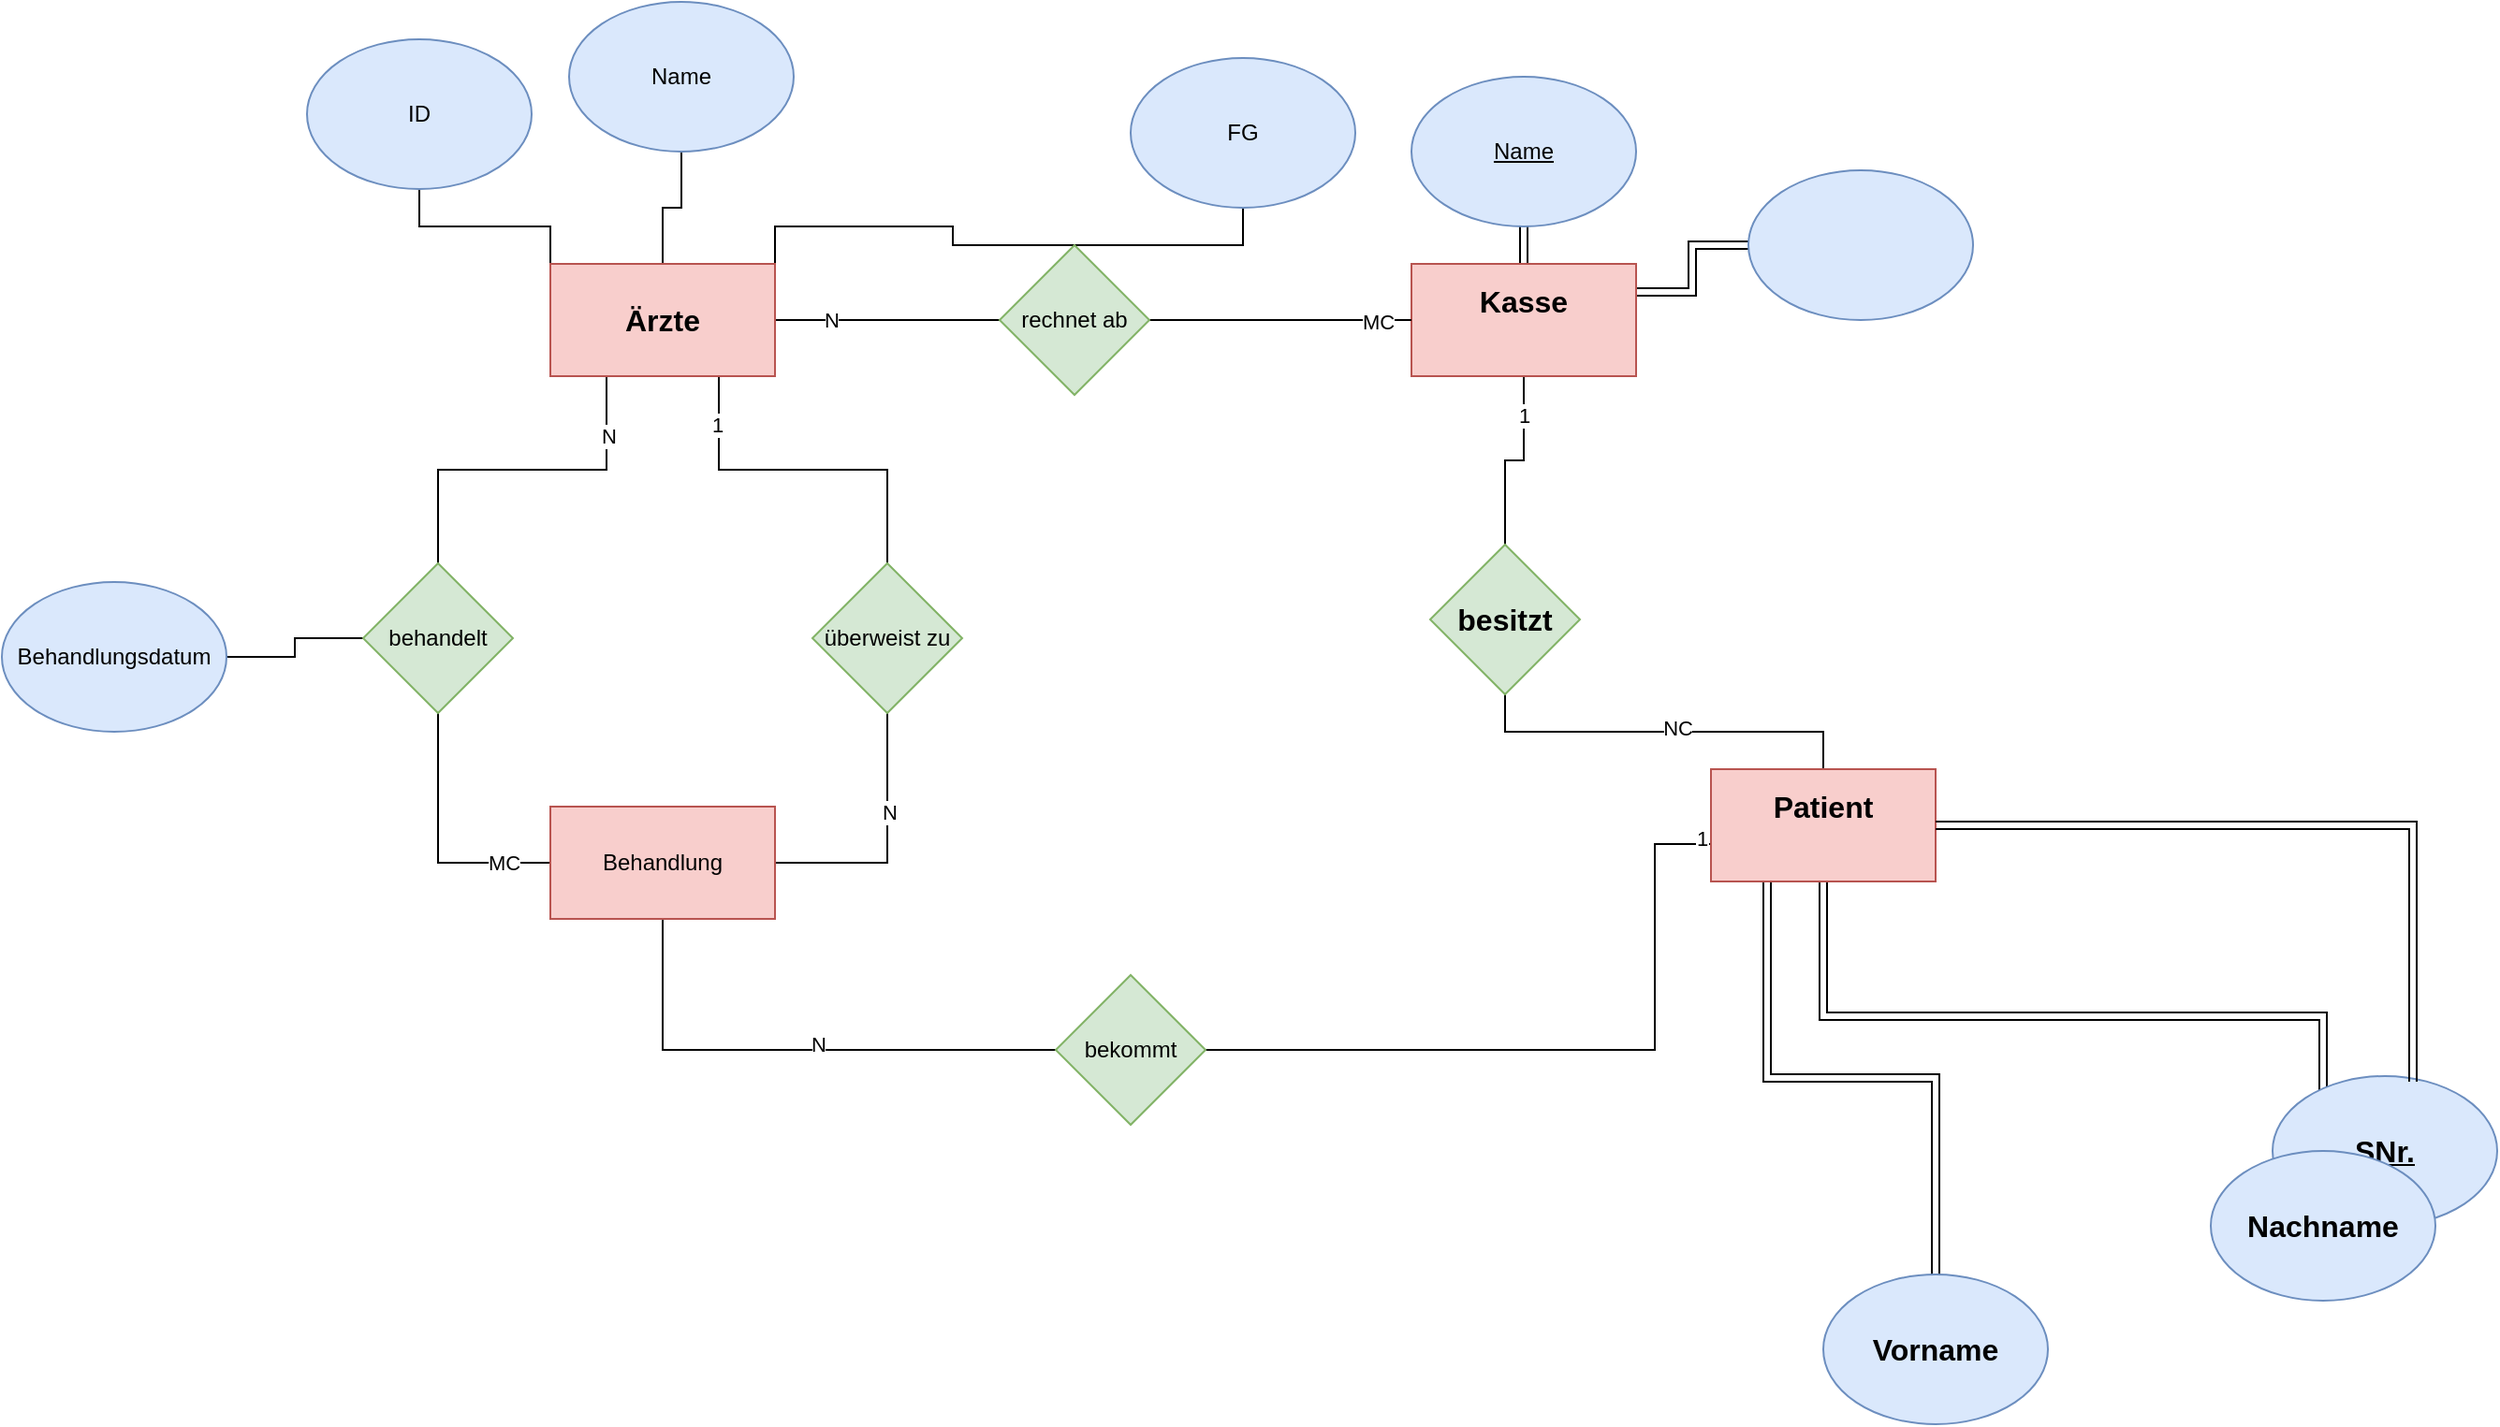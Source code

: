 <mxfile version="24.2.7" type="github">
  <diagram name="Seite-1" id="rA2RBIuoGBYq2s0txEz-">
    <mxGraphModel dx="2190" dy="2093" grid="1" gridSize="10" guides="1" tooltips="1" connect="1" arrows="1" fold="1" page="1" pageScale="1" pageWidth="827" pageHeight="1169" math="0" shadow="0">
      <root>
        <mxCell id="0" />
        <mxCell id="1" parent="0" />
        <mxCell id="t1AcQNOCf8qGVLQo8wgn-10" style="edgeStyle=orthogonalEdgeStyle;rounded=0;orthogonalLoop=1;jettySize=auto;html=1;exitX=0.5;exitY=1;exitDx=0;exitDy=0;endArrow=none;endFill=0;" parent="1" source="t1AcQNOCf8qGVLQo8wgn-11" target="t1AcQNOCf8qGVLQo8wgn-3" edge="1">
          <mxGeometry relative="1" as="geometry" />
        </mxCell>
        <mxCell id="haU4K3w-V6W9Fqou2Yd8-4" value="NC" style="edgeLabel;html=1;align=center;verticalAlign=middle;resizable=0;points=[];" vertex="1" connectable="0" parent="t1AcQNOCf8qGVLQo8wgn-10">
          <mxGeometry x="0.065" y="2" relative="1" as="geometry">
            <mxPoint as="offset" />
          </mxGeometry>
        </mxCell>
        <mxCell id="t1AcQNOCf8qGVLQo8wgn-19" style="edgeStyle=orthogonalEdgeStyle;rounded=0;orthogonalLoop=1;jettySize=auto;html=1;exitX=0.5;exitY=0;exitDx=0;exitDy=0;entryX=0.5;entryY=1;entryDx=0;entryDy=0;shape=link;" parent="1" source="t1AcQNOCf8qGVLQo8wgn-1" target="t1AcQNOCf8qGVLQo8wgn-18" edge="1">
          <mxGeometry relative="1" as="geometry" />
        </mxCell>
        <mxCell id="t1AcQNOCf8qGVLQo8wgn-21" style="edgeStyle=orthogonalEdgeStyle;rounded=0;orthogonalLoop=1;jettySize=auto;html=1;exitX=0;exitY=0.5;exitDx=0;exitDy=0;endArrow=none;endFill=0;" parent="1" source="t1AcQNOCf8qGVLQo8wgn-22" target="t1AcQNOCf8qGVLQo8wgn-2" edge="1">
          <mxGeometry relative="1" as="geometry" />
        </mxCell>
        <mxCell id="t1AcQNOCf8qGVLQo8wgn-27" style="edgeStyle=orthogonalEdgeStyle;rounded=0;orthogonalLoop=1;jettySize=auto;html=1;exitX=1;exitY=0.25;exitDx=0;exitDy=0;endArrow=none;endFill=0;shape=link;" parent="1" source="t1AcQNOCf8qGVLQo8wgn-1" target="t1AcQNOCf8qGVLQo8wgn-17" edge="1">
          <mxGeometry relative="1" as="geometry" />
        </mxCell>
        <mxCell id="haU4K3w-V6W9Fqou2Yd8-3" style="edgeStyle=orthogonalEdgeStyle;rounded=0;orthogonalLoop=1;jettySize=auto;html=1;exitX=0.5;exitY=1;exitDx=0;exitDy=0;entryX=0.5;entryY=0;entryDx=0;entryDy=0;endArrow=none;endFill=0;" edge="1" parent="1" source="t1AcQNOCf8qGVLQo8wgn-1" target="t1AcQNOCf8qGVLQo8wgn-11">
          <mxGeometry relative="1" as="geometry" />
        </mxCell>
        <mxCell id="haU4K3w-V6W9Fqou2Yd8-5" value="1" style="edgeLabel;html=1;align=center;verticalAlign=middle;resizable=0;points=[];" vertex="1" connectable="0" parent="haU4K3w-V6W9Fqou2Yd8-3">
          <mxGeometry x="-0.594" relative="1" as="geometry">
            <mxPoint as="offset" />
          </mxGeometry>
        </mxCell>
        <mxCell id="t1AcQNOCf8qGVLQo8wgn-1" value="Kasse&lt;div style=&quot;font-size: 16px;&quot;&gt;&lt;br style=&quot;font-size: 16px;&quot;&gt;&lt;/div&gt;" style="rounded=0;whiteSpace=wrap;html=1;fillColor=#f8cecc;strokeColor=#b85450;fontSize=16;fontStyle=1" parent="1" vertex="1">
          <mxGeometry x="280" y="110" width="120" height="60" as="geometry" />
        </mxCell>
        <mxCell id="t1AcQNOCf8qGVLQo8wgn-39" style="edgeStyle=orthogonalEdgeStyle;rounded=0;orthogonalLoop=1;jettySize=auto;html=1;exitX=0;exitY=0;exitDx=0;exitDy=0;endArrow=none;endFill=0;" parent="1" source="t1AcQNOCf8qGVLQo8wgn-2" target="t1AcQNOCf8qGVLQo8wgn-35" edge="1">
          <mxGeometry relative="1" as="geometry" />
        </mxCell>
        <mxCell id="t1AcQNOCf8qGVLQo8wgn-40" style="edgeStyle=orthogonalEdgeStyle;rounded=0;orthogonalLoop=1;jettySize=auto;html=1;exitX=0.5;exitY=0;exitDx=0;exitDy=0;entryX=0.5;entryY=1;entryDx=0;entryDy=0;endArrow=none;endFill=0;" parent="1" source="t1AcQNOCf8qGVLQo8wgn-2" target="t1AcQNOCf8qGVLQo8wgn-36" edge="1">
          <mxGeometry relative="1" as="geometry" />
        </mxCell>
        <mxCell id="t1AcQNOCf8qGVLQo8wgn-41" style="edgeStyle=orthogonalEdgeStyle;rounded=0;orthogonalLoop=1;jettySize=auto;html=1;exitX=1;exitY=0;exitDx=0;exitDy=0;endArrow=none;endFill=0;" parent="1" source="t1AcQNOCf8qGVLQo8wgn-2" target="t1AcQNOCf8qGVLQo8wgn-37" edge="1">
          <mxGeometry relative="1" as="geometry" />
        </mxCell>
        <mxCell id="haU4K3w-V6W9Fqou2Yd8-9" style="edgeStyle=orthogonalEdgeStyle;rounded=0;orthogonalLoop=1;jettySize=auto;html=1;exitX=0.25;exitY=1;exitDx=0;exitDy=0;entryX=0.5;entryY=0;entryDx=0;entryDy=0;endArrow=none;endFill=0;" edge="1" parent="1" source="t1AcQNOCf8qGVLQo8wgn-2" target="t1AcQNOCf8qGVLQo8wgn-31">
          <mxGeometry relative="1" as="geometry" />
        </mxCell>
        <mxCell id="haU4K3w-V6W9Fqou2Yd8-17" value="N" style="edgeLabel;html=1;align=center;verticalAlign=middle;resizable=0;points=[];fontFamily=Helvetica;fontSize=11;fontColor=default;labelBackgroundColor=default;" vertex="1" connectable="0" parent="haU4K3w-V6W9Fqou2Yd8-9">
          <mxGeometry x="-0.671" y="1" relative="1" as="geometry">
            <mxPoint as="offset" />
          </mxGeometry>
        </mxCell>
        <mxCell id="haU4K3w-V6W9Fqou2Yd8-11" style="edgeStyle=orthogonalEdgeStyle;rounded=0;orthogonalLoop=1;jettySize=auto;html=1;exitX=0.75;exitY=1;exitDx=0;exitDy=0;entryX=0.5;entryY=0;entryDx=0;entryDy=0;endArrow=none;endFill=0;" edge="1" parent="1" source="t1AcQNOCf8qGVLQo8wgn-2" target="t1AcQNOCf8qGVLQo8wgn-29">
          <mxGeometry relative="1" as="geometry" />
        </mxCell>
        <mxCell id="haU4K3w-V6W9Fqou2Yd8-15" value="1" style="edgeLabel;html=1;align=center;verticalAlign=middle;resizable=0;points=[];fontFamily=Helvetica;fontSize=11;fontColor=default;labelBackgroundColor=default;" vertex="1" connectable="0" parent="haU4K3w-V6W9Fqou2Yd8-11">
          <mxGeometry x="-0.731" y="-1" relative="1" as="geometry">
            <mxPoint as="offset" />
          </mxGeometry>
        </mxCell>
        <mxCell id="t1AcQNOCf8qGVLQo8wgn-2" value="Ärzte" style="rounded=0;whiteSpace=wrap;html=1;fillColor=#f8cecc;strokeColor=#b85450;fontSize=16;fontStyle=1" parent="1" vertex="1">
          <mxGeometry x="-180" y="110" width="120" height="60" as="geometry" />
        </mxCell>
        <mxCell id="t1AcQNOCf8qGVLQo8wgn-7" style="edgeStyle=orthogonalEdgeStyle;rounded=0;orthogonalLoop=1;jettySize=auto;html=1;exitX=0.5;exitY=1;exitDx=0;exitDy=0;fontSize=16;fontStyle=1;endArrow=none;endFill=0;shape=link;" parent="1" source="t1AcQNOCf8qGVLQo8wgn-3" target="t1AcQNOCf8qGVLQo8wgn-6" edge="1">
          <mxGeometry relative="1" as="geometry" />
        </mxCell>
        <mxCell id="haU4K3w-V6W9Fqou2Yd8-1" style="edgeStyle=orthogonalEdgeStyle;rounded=0;orthogonalLoop=1;jettySize=auto;html=1;exitX=0;exitY=1;exitDx=0;exitDy=0;entryX=1;entryY=0.5;entryDx=0;entryDy=0;endArrow=none;endFill=0;" edge="1" parent="1" source="t1AcQNOCf8qGVLQo8wgn-3" target="t1AcQNOCf8qGVLQo8wgn-65">
          <mxGeometry relative="1" as="geometry">
            <Array as="points">
              <mxPoint x="440" y="420" />
              <mxPoint x="410" y="420" />
              <mxPoint x="410" y="530" />
            </Array>
          </mxGeometry>
        </mxCell>
        <mxCell id="haU4K3w-V6W9Fqou2Yd8-7" value="1" style="edgeLabel;html=1;align=center;verticalAlign=middle;resizable=0;points=[];" vertex="1" connectable="0" parent="haU4K3w-V6W9Fqou2Yd8-1">
          <mxGeometry x="-0.874" y="-3" relative="1" as="geometry">
            <mxPoint as="offset" />
          </mxGeometry>
        </mxCell>
        <mxCell id="haU4K3w-V6W9Fqou2Yd8-6" style="edgeStyle=orthogonalEdgeStyle;rounded=0;orthogonalLoop=1;jettySize=auto;html=1;exitX=0.25;exitY=1;exitDx=0;exitDy=0;entryX=0.5;entryY=0;entryDx=0;entryDy=0;shape=link;" edge="1" parent="1" source="t1AcQNOCf8qGVLQo8wgn-3" target="t1AcQNOCf8qGVLQo8wgn-4">
          <mxGeometry relative="1" as="geometry" />
        </mxCell>
        <mxCell id="t1AcQNOCf8qGVLQo8wgn-3" value="Patient&lt;div style=&quot;font-size: 16px;&quot;&gt;&lt;br style=&quot;font-size: 16px;&quot;&gt;&lt;/div&gt;" style="rounded=0;whiteSpace=wrap;html=1;fillColor=#f8cecc;strokeColor=#b85450;fontSize=16;fontStyle=1" parent="1" vertex="1">
          <mxGeometry x="440" y="380" width="120" height="60" as="geometry" />
        </mxCell>
        <mxCell id="t1AcQNOCf8qGVLQo8wgn-4" value="Vorname" style="ellipse;whiteSpace=wrap;html=1;fillColor=#dae8fc;strokeColor=#6c8ebf;fontSize=16;fontStyle=1" parent="1" vertex="1">
          <mxGeometry x="500" y="650" width="120" height="80" as="geometry" />
        </mxCell>
        <mxCell id="t1AcQNOCf8qGVLQo8wgn-5" value="&lt;u style=&quot;font-size: 16px;&quot;&gt;SNr.&lt;/u&gt;" style="ellipse;whiteSpace=wrap;html=1;fillColor=#dae8fc;strokeColor=#6c8ebf;fontSize=16;fontStyle=1" parent="1" vertex="1">
          <mxGeometry x="740" y="544" width="120" height="80" as="geometry" />
        </mxCell>
        <mxCell id="t1AcQNOCf8qGVLQo8wgn-6" value="Nachname" style="ellipse;whiteSpace=wrap;html=1;fillColor=#dae8fc;strokeColor=#6c8ebf;fontSize=16;fontStyle=1" parent="1" vertex="1">
          <mxGeometry x="707" y="584" width="120" height="80" as="geometry" />
        </mxCell>
        <mxCell id="t1AcQNOCf8qGVLQo8wgn-9" style="edgeStyle=orthogonalEdgeStyle;rounded=0;orthogonalLoop=1;jettySize=auto;html=1;exitX=1;exitY=0.5;exitDx=0;exitDy=0;entryX=0.625;entryY=0.038;entryDx=0;entryDy=0;entryPerimeter=0;fontSize=16;fontStyle=1;endArrow=none;endFill=0;shape=link;" parent="1" source="t1AcQNOCf8qGVLQo8wgn-3" target="t1AcQNOCf8qGVLQo8wgn-5" edge="1">
          <mxGeometry relative="1" as="geometry" />
        </mxCell>
        <mxCell id="t1AcQNOCf8qGVLQo8wgn-11" value="besitzt" style="rhombus;whiteSpace=wrap;html=1;fillColor=#d5e8d4;strokeColor=#82b366;fontSize=16;fontStyle=1" parent="1" vertex="1">
          <mxGeometry x="290" y="260" width="80" height="80" as="geometry" />
        </mxCell>
        <mxCell id="haU4K3w-V6W9Fqou2Yd8-13" style="edgeStyle=orthogonalEdgeStyle;rounded=0;orthogonalLoop=1;jettySize=auto;html=1;exitX=1;exitY=0.5;exitDx=0;exitDy=0;strokeColor=default;align=center;verticalAlign=middle;fontFamily=Helvetica;fontSize=11;fontColor=default;labelBackgroundColor=default;endArrow=none;endFill=0;" edge="1" parent="1" source="t1AcQNOCf8qGVLQo8wgn-16" target="t1AcQNOCf8qGVLQo8wgn-31">
          <mxGeometry relative="1" as="geometry" />
        </mxCell>
        <mxCell id="t1AcQNOCf8qGVLQo8wgn-16" value="Behandlungsdatum" style="ellipse;whiteSpace=wrap;html=1;fillColor=#dae8fc;strokeColor=#6c8ebf;" parent="1" vertex="1">
          <mxGeometry x="-473" y="280" width="120" height="80" as="geometry" />
        </mxCell>
        <mxCell id="t1AcQNOCf8qGVLQo8wgn-17" value="" style="ellipse;whiteSpace=wrap;html=1;fillColor=#dae8fc;strokeColor=#6c8ebf;" parent="1" vertex="1">
          <mxGeometry x="460" y="60" width="120" height="80" as="geometry" />
        </mxCell>
        <mxCell id="t1AcQNOCf8qGVLQo8wgn-18" value="&lt;u&gt;Name&lt;/u&gt;" style="ellipse;whiteSpace=wrap;html=1;fillColor=#dae8fc;strokeColor=#6c8ebf;" parent="1" vertex="1">
          <mxGeometry x="280" y="10" width="120" height="80" as="geometry" />
        </mxCell>
        <mxCell id="t1AcQNOCf8qGVLQo8wgn-23" value="" style="edgeStyle=orthogonalEdgeStyle;rounded=0;orthogonalLoop=1;jettySize=auto;html=1;exitX=0;exitY=0.5;exitDx=0;exitDy=0;endArrow=none;endFill=0;" parent="1" source="t1AcQNOCf8qGVLQo8wgn-1" edge="1">
          <mxGeometry relative="1" as="geometry">
            <mxPoint x="280" y="140" as="sourcePoint" />
            <mxPoint x="280" y="140" as="targetPoint" />
            <Array as="points">
              <mxPoint x="140" y="140" />
              <mxPoint x="140" y="140" />
            </Array>
          </mxGeometry>
        </mxCell>
        <mxCell id="t1AcQNOCf8qGVLQo8wgn-25" value="N" style="edgeLabel;html=1;align=center;verticalAlign=middle;resizable=0;points=[];" parent="t1AcQNOCf8qGVLQo8wgn-23" vertex="1" connectable="0">
          <mxGeometry x="0.093" relative="1" as="geometry">
            <mxPoint x="-183" as="offset" />
          </mxGeometry>
        </mxCell>
        <mxCell id="t1AcQNOCf8qGVLQo8wgn-26" value="MC" style="edgeLabel;html=1;align=center;verticalAlign=middle;resizable=0;points=[];" parent="t1AcQNOCf8qGVLQo8wgn-23" vertex="1" connectable="0">
          <mxGeometry x="0.871" y="-1" relative="1" as="geometry">
            <mxPoint as="offset" />
          </mxGeometry>
        </mxCell>
        <mxCell id="t1AcQNOCf8qGVLQo8wgn-22" value="rechnet ab" style="rhombus;whiteSpace=wrap;html=1;fillColor=#d5e8d4;strokeColor=#82b366;" parent="1" vertex="1">
          <mxGeometry x="60" y="100" width="80" height="80" as="geometry" />
        </mxCell>
        <mxCell id="haU4K3w-V6W9Fqou2Yd8-12" style="edgeStyle=orthogonalEdgeStyle;rounded=0;orthogonalLoop=1;jettySize=auto;html=1;exitX=0.5;exitY=1;exitDx=0;exitDy=0;entryX=1;entryY=0.5;entryDx=0;entryDy=0;endArrow=none;endFill=0;" edge="1" parent="1" source="t1AcQNOCf8qGVLQo8wgn-29" target="t1AcQNOCf8qGVLQo8wgn-56">
          <mxGeometry relative="1" as="geometry" />
        </mxCell>
        <mxCell id="haU4K3w-V6W9Fqou2Yd8-16" value="N" style="edgeLabel;html=1;align=center;verticalAlign=middle;resizable=0;points=[];fontFamily=Helvetica;fontSize=11;fontColor=default;labelBackgroundColor=default;" vertex="1" connectable="0" parent="haU4K3w-V6W9Fqou2Yd8-12">
          <mxGeometry x="-0.247" y="1" relative="1" as="geometry">
            <mxPoint as="offset" />
          </mxGeometry>
        </mxCell>
        <mxCell id="t1AcQNOCf8qGVLQo8wgn-29" value="überweist zu" style="rhombus;whiteSpace=wrap;html=1;fillColor=#d5e8d4;strokeColor=#82b366;" parent="1" vertex="1">
          <mxGeometry x="-40" y="270" width="80" height="80" as="geometry" />
        </mxCell>
        <mxCell id="haU4K3w-V6W9Fqou2Yd8-10" style="edgeStyle=orthogonalEdgeStyle;rounded=0;orthogonalLoop=1;jettySize=auto;html=1;exitX=0.5;exitY=1;exitDx=0;exitDy=0;entryX=0;entryY=0.5;entryDx=0;entryDy=0;endArrow=none;endFill=0;" edge="1" parent="1" source="t1AcQNOCf8qGVLQo8wgn-31" target="t1AcQNOCf8qGVLQo8wgn-56">
          <mxGeometry relative="1" as="geometry" />
        </mxCell>
        <mxCell id="haU4K3w-V6W9Fqou2Yd8-18" value="MC" style="edgeLabel;html=1;align=center;verticalAlign=middle;resizable=0;points=[];fontFamily=Helvetica;fontSize=11;fontColor=default;labelBackgroundColor=default;" vertex="1" connectable="0" parent="haU4K3w-V6W9Fqou2Yd8-10">
          <mxGeometry x="0.633" relative="1" as="geometry">
            <mxPoint as="offset" />
          </mxGeometry>
        </mxCell>
        <mxCell id="t1AcQNOCf8qGVLQo8wgn-31" value="behandelt" style="rhombus;whiteSpace=wrap;html=1;fillColor=#d5e8d4;strokeColor=#82b366;" parent="1" vertex="1">
          <mxGeometry x="-280" y="270" width="80" height="80" as="geometry" />
        </mxCell>
        <mxCell id="t1AcQNOCf8qGVLQo8wgn-35" value="ID" style="ellipse;whiteSpace=wrap;html=1;fillColor=#dae8fc;strokeColor=#6c8ebf;" parent="1" vertex="1">
          <mxGeometry x="-310" y="-10" width="120" height="80" as="geometry" />
        </mxCell>
        <mxCell id="t1AcQNOCf8qGVLQo8wgn-36" value="Name" style="ellipse;whiteSpace=wrap;html=1;fillColor=#dae8fc;strokeColor=#6c8ebf;" parent="1" vertex="1">
          <mxGeometry x="-170" y="-30" width="120" height="80" as="geometry" />
        </mxCell>
        <mxCell id="t1AcQNOCf8qGVLQo8wgn-37" value="FG" style="ellipse;whiteSpace=wrap;html=1;fillColor=#dae8fc;strokeColor=#6c8ebf;" parent="1" vertex="1">
          <mxGeometry x="130" width="120" height="80" as="geometry" />
        </mxCell>
        <mxCell id="haU4K3w-V6W9Fqou2Yd8-2" style="edgeStyle=orthogonalEdgeStyle;rounded=0;orthogonalLoop=1;jettySize=auto;html=1;exitX=0.5;exitY=1;exitDx=0;exitDy=0;entryX=0;entryY=0.5;entryDx=0;entryDy=0;endArrow=none;endFill=0;" edge="1" parent="1" source="t1AcQNOCf8qGVLQo8wgn-56" target="t1AcQNOCf8qGVLQo8wgn-65">
          <mxGeometry relative="1" as="geometry">
            <mxPoint x="-200" y="540" as="targetPoint" />
          </mxGeometry>
        </mxCell>
        <mxCell id="haU4K3w-V6W9Fqou2Yd8-8" value="N" style="edgeLabel;html=1;align=center;verticalAlign=middle;resizable=0;points=[];" vertex="1" connectable="0" parent="haU4K3w-V6W9Fqou2Yd8-2">
          <mxGeometry x="0.088" y="3" relative="1" as="geometry">
            <mxPoint as="offset" />
          </mxGeometry>
        </mxCell>
        <mxCell id="t1AcQNOCf8qGVLQo8wgn-56" value="Behandlung" style="rounded=0;whiteSpace=wrap;html=1;fillColor=#f8cecc;strokeColor=#b85450;" parent="1" vertex="1">
          <mxGeometry x="-180" y="400" width="120" height="60" as="geometry" />
        </mxCell>
        <mxCell id="t1AcQNOCf8qGVLQo8wgn-65" value="&lt;div&gt;bekommt&lt;/div&gt;" style="rhombus;whiteSpace=wrap;html=1;fillColor=#d5e8d4;strokeColor=#82b366;" parent="1" vertex="1">
          <mxGeometry x="90" y="490" width="80" height="80" as="geometry" />
        </mxCell>
      </root>
    </mxGraphModel>
  </diagram>
</mxfile>
